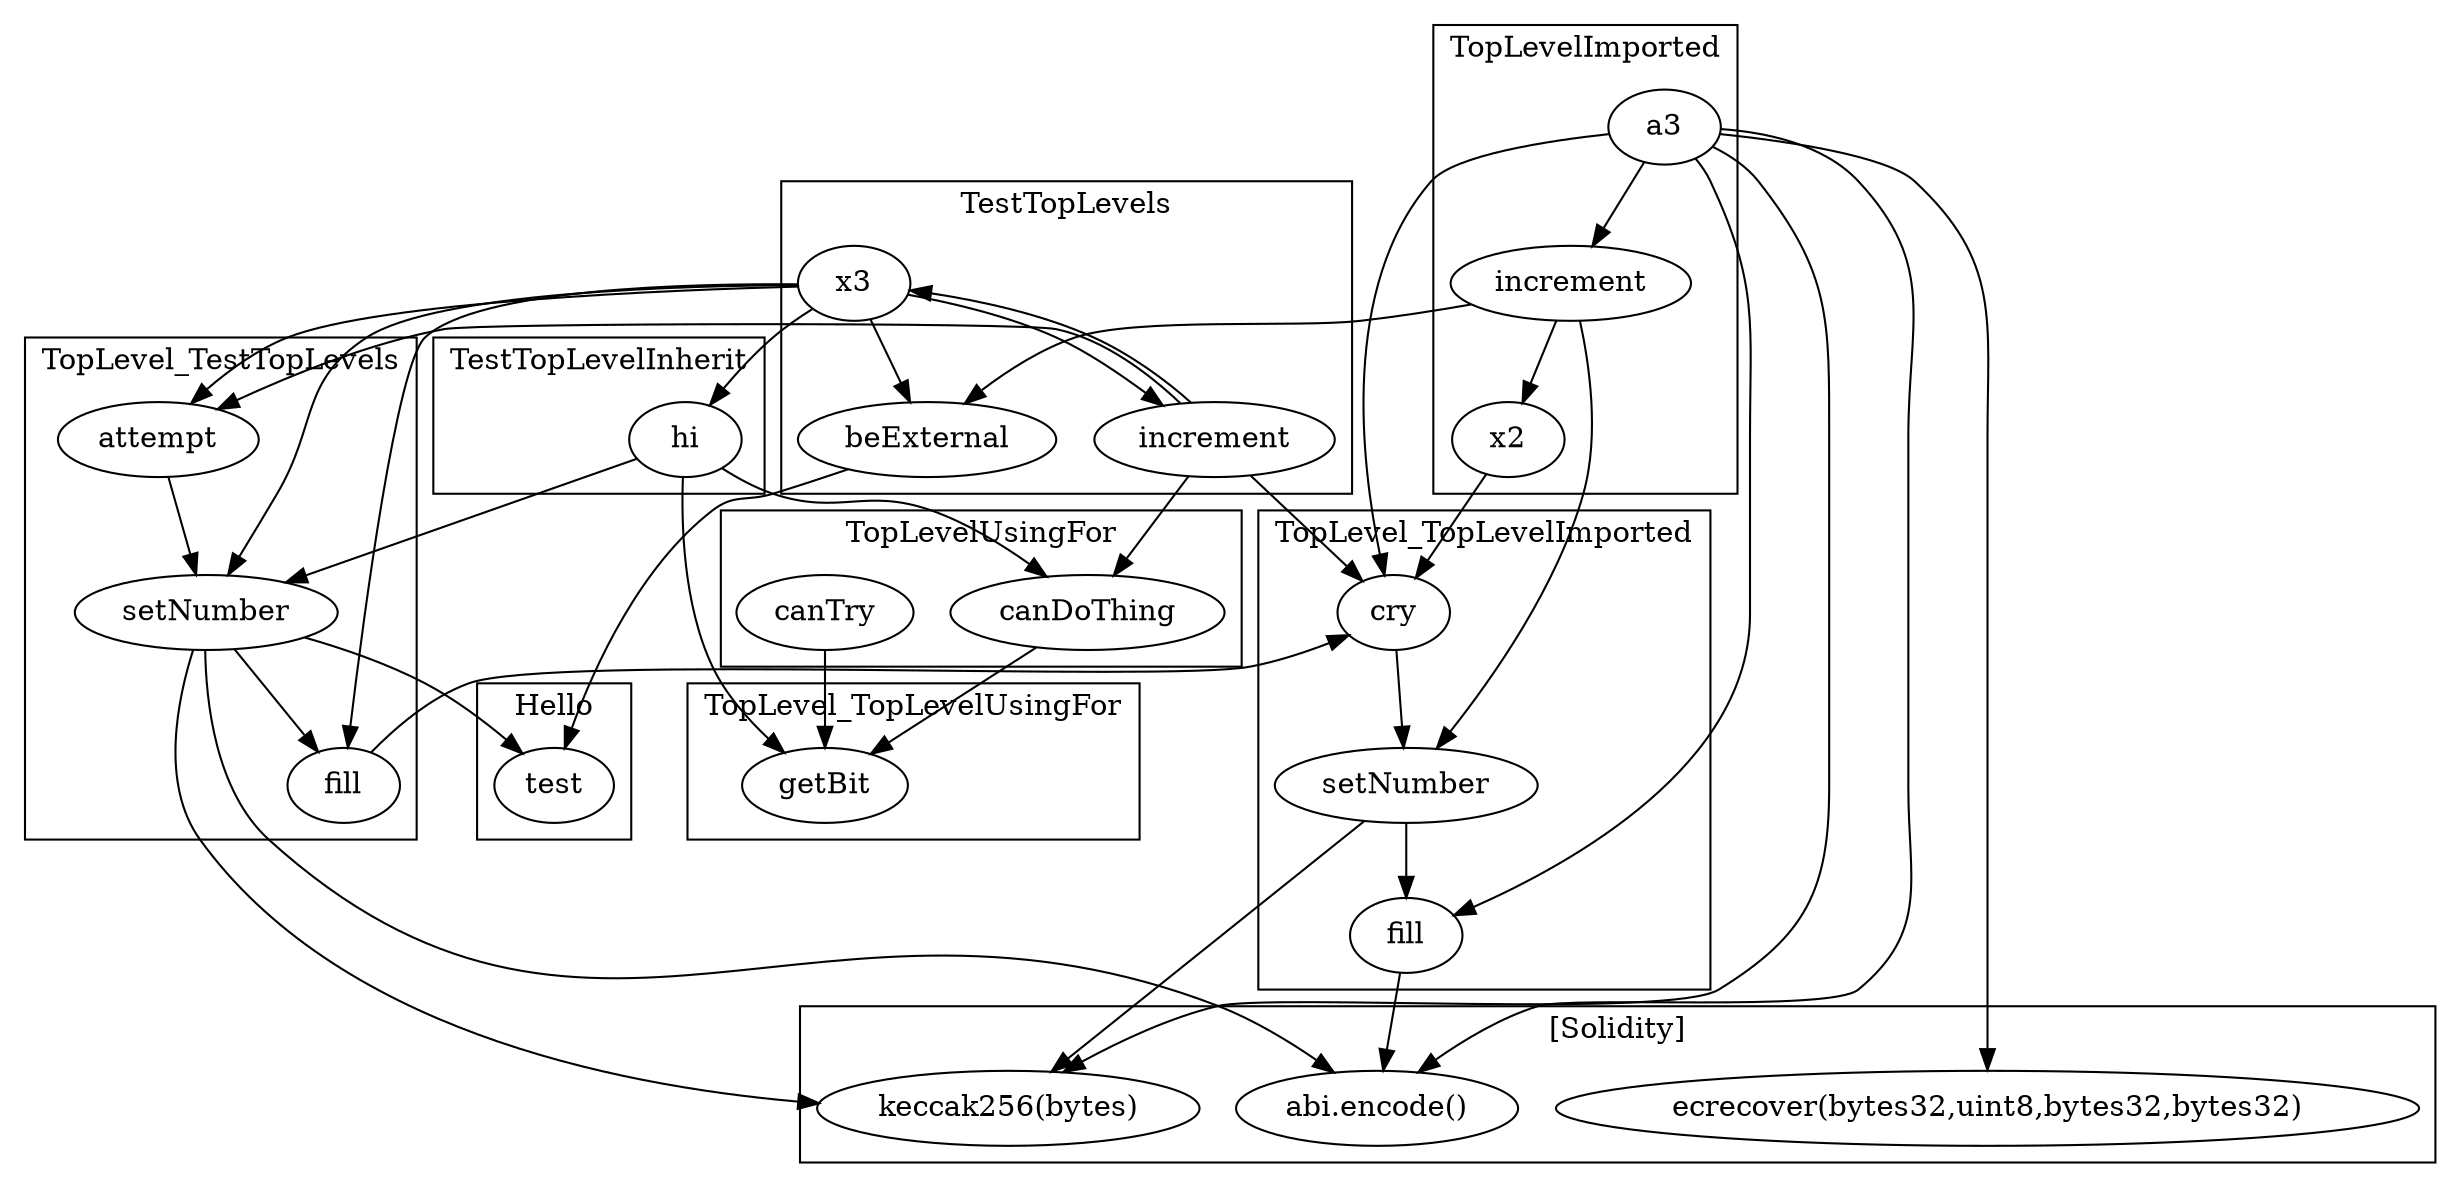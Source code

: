 strict digraph {
subgraph cluster_12_Hello {
label = "Hello"
"12_test" [label="test"]
}subgraph cluster_95_TestTopLevelInherit {
label = "TestTopLevelInherit"
"95_hi" [label="hi"]
}subgraph cluster_175_TestTopLevels {
label = "TestTopLevels"
"175_beExternal" [label="beExternal"]
"175_increment" [label="increment"]
"175_x3" [label="x3"]
}subgraph cluster_290_TopLevelImported {
label = "TopLevelImported"
"290_a3" [label="a3"]
"290_increment" [label="increment"]
"290_x2" [label="x2"]
}subgraph cluster_366_TopLevelUsingFor {
label = "TopLevelUsingFor"
"366_canDoThing" [label="canDoThing"]
"366_canTry" [label="canTry"]
}subgraph cluster_TopLevelFunctions_TestTopLevels_TopLevel_TestTopLevels {
label = "TopLevel_TestTopLevels"
"TopLevelFunctions_TestTopLevels_attempt" [label="attempt"]
"TopLevelFunctions_TestTopLevels_fill" [label="fill"]
"TopLevelFunctions_TestTopLevels_setNumber" [label="setNumber"]
}subgraph cluster_TopLevelFunctions_TopLevelImported_TopLevel_TopLevelImported {
label = "TopLevel_TopLevelImported"
"TopLevelFunctions_TopLevelImported_cry" [label="cry"]
"TopLevelFunctions_TopLevelImported_fill" [label="fill"]
"TopLevelFunctions_TopLevelImported_setNumber" [label="setNumber"]
}subgraph cluster_TopLevelFunctions_TopLevelUsingFor_TopLevel_TopLevelUsingFor {
label = "TopLevel_TopLevelUsingFor"
"TopLevelFunctions_TopLevelUsingFor_getBit" [label="getBit"]
}subgraph cluster_solidity {
label = "[Solidity]"
"abi.encode()" 
"ecrecover(bytes32,uint8,bytes32,bytes32)" 
"keccak256(bytes)" 
}"175_beExternal" -> "12_test"
"175_x3" -> "175_beExternal"
"290_increment" -> "175_beExternal"
"TopLevelFunctions_TestTopLevels_setNumber" -> "12_test""95_hi" -> "366_canDoThing"
"95_hi" -> "TopLevelFunctions_TestTopLevels_setNumber"
"95_hi" -> "TopLevelFunctions_TopLevelUsingFor_getBit""175_increment" -> "175_x3"
"175_increment" -> "366_canDoThing"
"175_increment" -> "TopLevelFunctions_TestTopLevels_attempt"
"175_increment" -> "TopLevelFunctions_TopLevelImported_cry"
"175_x3" -> "175_increment"
"175_x3" -> "95_hi"
"175_x3" -> "TopLevelFunctions_TestTopLevels_attempt"
"175_x3" -> "TopLevelFunctions_TestTopLevels_fill"
"175_x3" -> "TopLevelFunctions_TestTopLevels_setNumber""290_a3" -> "290_increment"
"290_a3" -> "TopLevelFunctions_TopLevelImported_cry"
"290_a3" -> "TopLevelFunctions_TopLevelImported_fill"
"290_increment" -> "290_x2"
"290_increment" -> "TopLevelFunctions_TopLevelImported_setNumber"
"290_x2" -> "TopLevelFunctions_TopLevelImported_cry""366_canDoThing" -> "TopLevelFunctions_TopLevelUsingFor_getBit"
"366_canTry" -> "TopLevelFunctions_TopLevelUsingFor_getBit""TopLevelFunctions_TestTopLevels_attempt" -> "TopLevelFunctions_TestTopLevels_setNumber"
"TopLevelFunctions_TestTopLevels_fill" -> "TopLevelFunctions_TopLevelImported_cry"
"TopLevelFunctions_TestTopLevels_setNumber" -> "TopLevelFunctions_TestTopLevels_fill""TopLevelFunctions_TopLevelImported_cry" -> "TopLevelFunctions_TopLevelImported_setNumber"
"TopLevelFunctions_TopLevelImported_setNumber" -> "TopLevelFunctions_TopLevelImported_fill""290_a3" -> "abi.encode()"
"290_a3" -> "ecrecover(bytes32,uint8,bytes32,bytes32)"
"290_a3" -> "keccak256(bytes)"
"TopLevelFunctions_TestTopLevels_setNumber" -> "abi.encode()"
"TopLevelFunctions_TestTopLevels_setNumber" -> "keccak256(bytes)"
"TopLevelFunctions_TopLevelImported_fill" -> "abi.encode()"
"TopLevelFunctions_TopLevelImported_setNumber" -> "keccak256(bytes)"
}